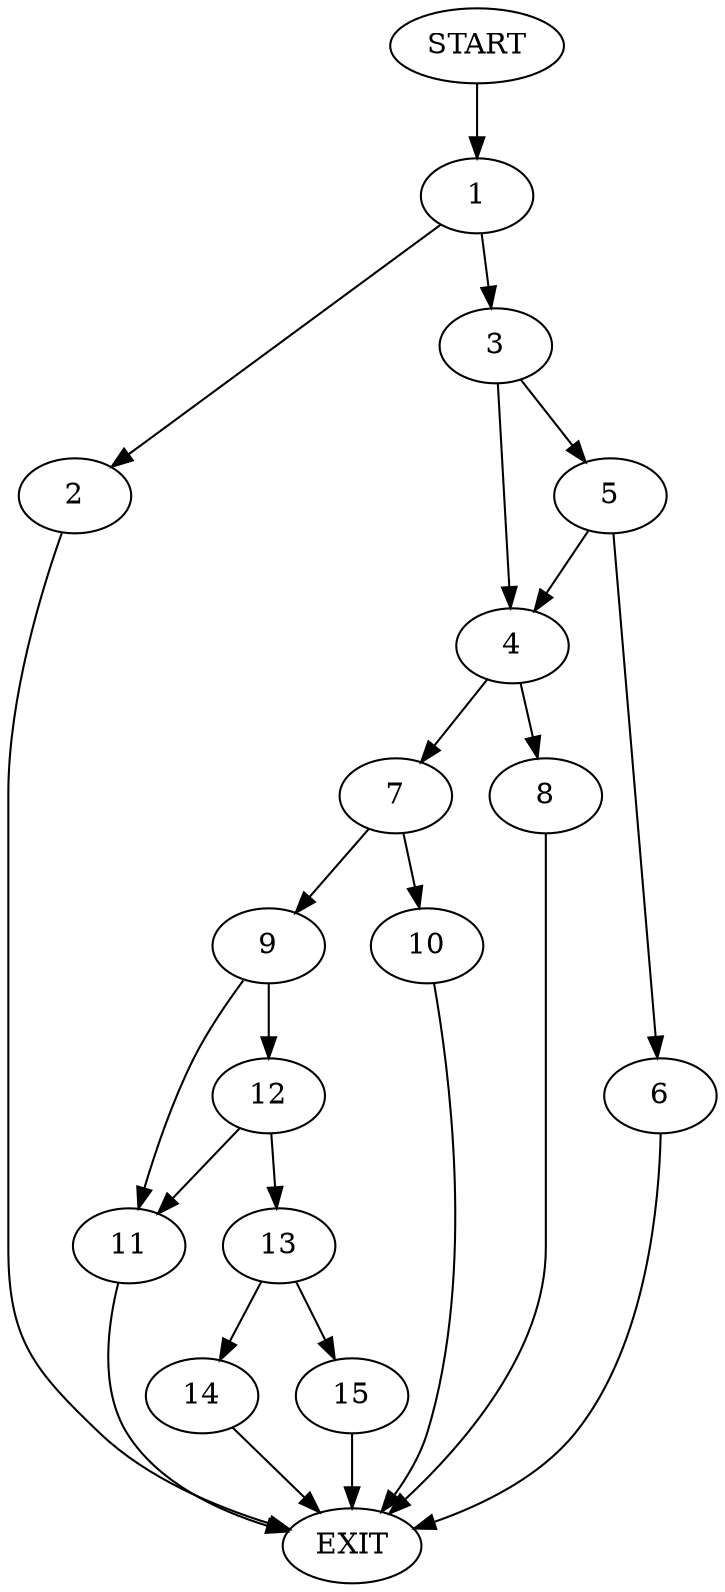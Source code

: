 digraph {
0 [label="START"]
16 [label="EXIT"]
0 -> 1
1 -> 2
1 -> 3
2 -> 16
3 -> 4
3 -> 5
5 -> 6
5 -> 4
4 -> 7
4 -> 8
6 -> 16
8 -> 16
7 -> 9
7 -> 10
9 -> 11
9 -> 12
10 -> 16
12 -> 13
12 -> 11
11 -> 16
13 -> 14
13 -> 15
15 -> 16
14 -> 16
}
